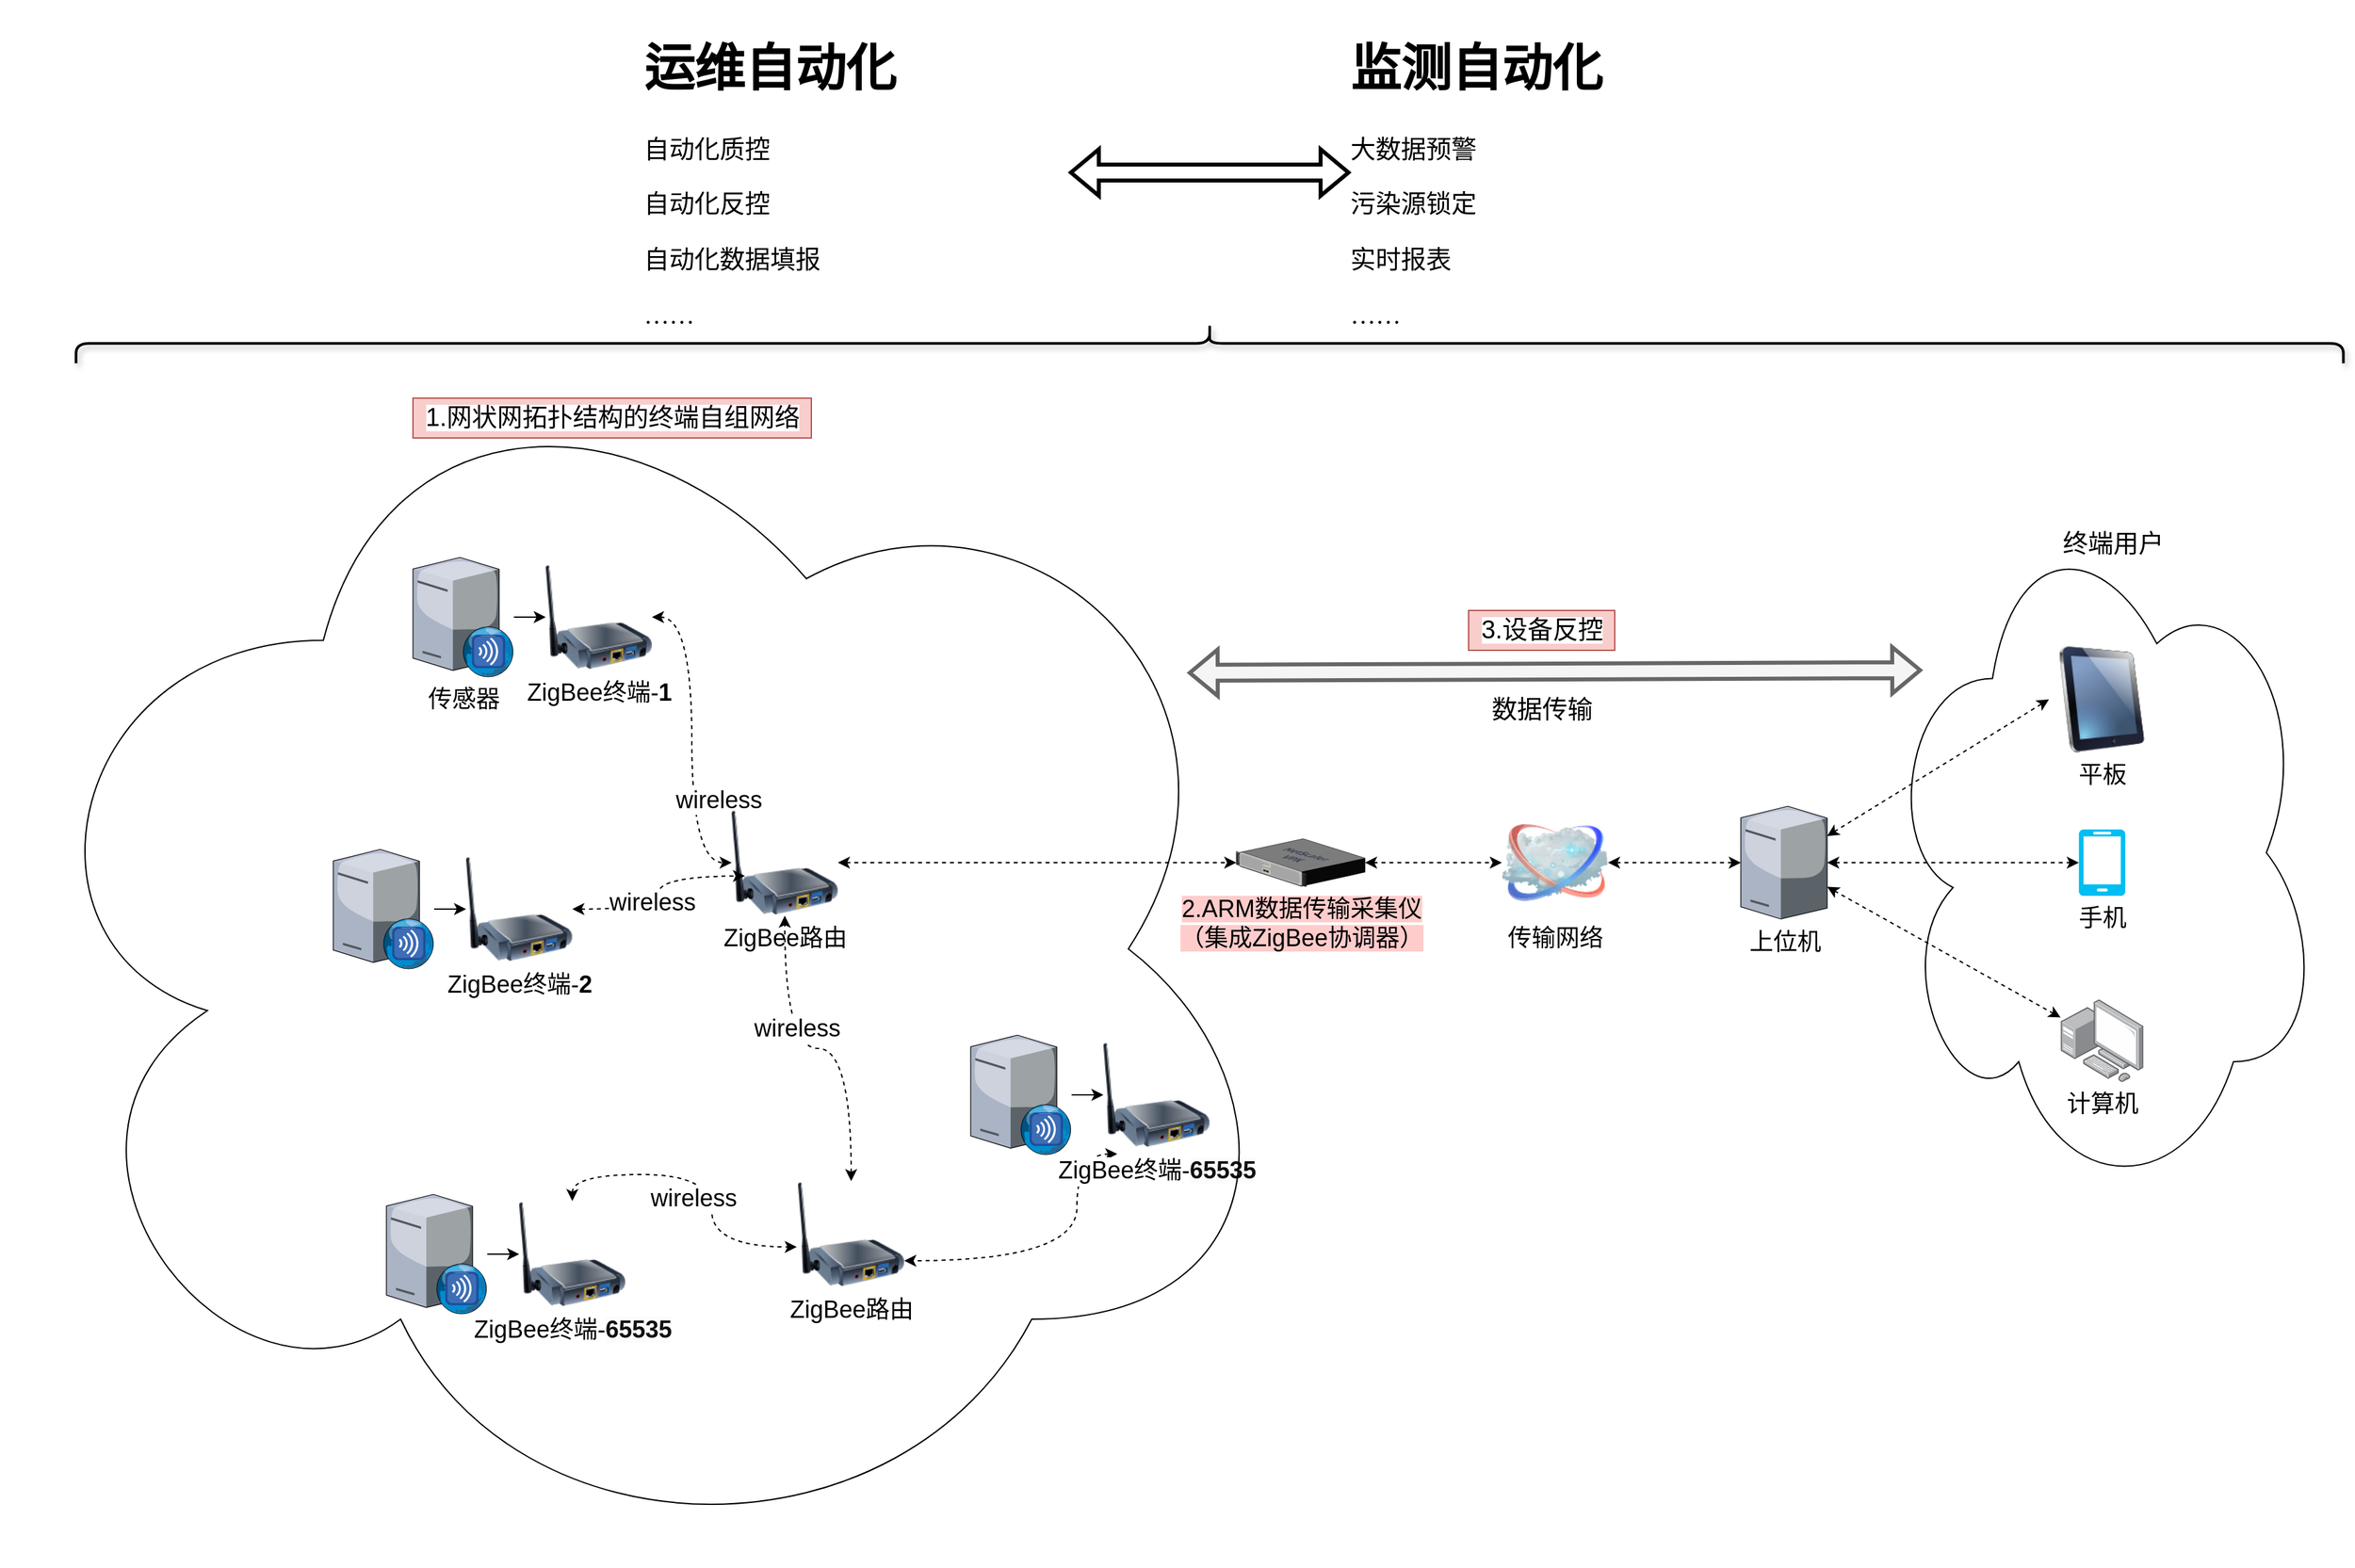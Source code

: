 <mxfile version="15.5.2" type="github">
  <diagram name="Page-1" id="822b0af5-4adb-64df-f703-e8dfc1f81529">
    <mxGraphModel dx="3470" dy="2120" grid="1" gridSize="10" guides="1" tooltips="1" connect="1" arrows="1" fold="1" page="1" pageScale="1" pageWidth="1100" pageHeight="850" background="none" math="0" shadow="0">
      <root>
        <mxCell id="0" />
        <mxCell id="1" parent="0" />
        <mxCell id="RHi5AttprhNM431IDmTa-27" style="rounded=0;orthogonalLoop=1;jettySize=auto;html=1;entryX=0;entryY=0.5;entryDx=0;entryDy=0;dashed=1;fontSize=18;startArrow=classic;startFill=1;" edge="1" parent="1" source="7d933b09d9755ecc-17" target="RHi5AttprhNM431IDmTa-28">
          <mxGeometry relative="1" as="geometry">
            <mxPoint x="1450.0" y="255" as="targetPoint" />
          </mxGeometry>
        </mxCell>
        <mxCell id="RHi5AttprhNM431IDmTa-31" style="edgeStyle=none;rounded=0;orthogonalLoop=1;jettySize=auto;html=1;entryX=0;entryY=0.5;entryDx=0;entryDy=0;entryPerimeter=0;dashed=1;fontSize=18;startArrow=classic;startFill=1;" edge="1" parent="1" source="7d933b09d9755ecc-17" target="RHi5AttprhNM431IDmTa-29">
          <mxGeometry relative="1" as="geometry" />
        </mxCell>
        <mxCell id="RHi5AttprhNM431IDmTa-32" style="edgeStyle=none;rounded=0;orthogonalLoop=1;jettySize=auto;html=1;dashed=1;fontSize=18;startArrow=classic;startFill=1;" edge="1" parent="1" source="7d933b09d9755ecc-17" target="RHi5AttprhNM431IDmTa-30">
          <mxGeometry relative="1" as="geometry" />
        </mxCell>
        <mxCell id="7d933b09d9755ecc-17" value="&lt;font style=&quot;font-size: 18px&quot;&gt;上位机&lt;/font&gt;" style="verticalLabelPosition=bottom;aspect=fixed;html=1;verticalAlign=top;strokeColor=none;shape=mxgraph.citrix.tower_server;rounded=0;shadow=0;comic=0;fontFamily=Verdana;fontSize=18;" parent="1" vertex="1">
          <mxGeometry x="1250" y="217.5" width="65" height="85" as="geometry" />
        </mxCell>
        <mxCell id="RHi5AttprhNM431IDmTa-5" style="edgeStyle=orthogonalEdgeStyle;rounded=0;orthogonalLoop=1;jettySize=auto;html=1;fontSize=18;" edge="1" parent="1" source="RHi5AttprhNM431IDmTa-1" target="RHi5AttprhNM431IDmTa-4">
          <mxGeometry relative="1" as="geometry" />
        </mxCell>
        <mxCell id="RHi5AttprhNM431IDmTa-1" value="传感器" style="verticalLabelPosition=bottom;sketch=0;aspect=fixed;html=1;verticalAlign=top;strokeColor=none;align=center;outlineConnect=0;shape=mxgraph.citrix.xenapp_services;fontSize=18;" vertex="1" parent="1">
          <mxGeometry x="250" y="30" width="76" height="90" as="geometry" />
        </mxCell>
        <mxCell id="RHi5AttprhNM431IDmTa-14" style="edgeStyle=orthogonalEdgeStyle;rounded=0;orthogonalLoop=1;jettySize=auto;html=1;entryX=0;entryY=0.5;entryDx=0;entryDy=0;fontSize=18;curved=1;dashed=1;startArrow=classic;startFill=1;" edge="1" parent="1" source="RHi5AttprhNM431IDmTa-4" target="RHi5AttprhNM431IDmTa-12">
          <mxGeometry relative="1" as="geometry" />
        </mxCell>
        <mxCell id="RHi5AttprhNM431IDmTa-20" value="wireless" style="edgeLabel;html=1;align=center;verticalAlign=middle;resizable=0;points=[];fontSize=18;" vertex="1" connectable="0" parent="RHi5AttprhNM431IDmTa-14">
          <mxGeometry x="0.367" y="20" relative="1" as="geometry">
            <mxPoint as="offset" />
          </mxGeometry>
        </mxCell>
        <mxCell id="RHi5AttprhNM431IDmTa-4" value="&lt;font style=&quot;font-size: 18px&quot;&gt;ZigBee终端-&lt;b style=&quot;font-size: 18px;&quot;&gt;1&lt;/b&gt;&lt;/font&gt;" style="image;html=1;image=img/lib/clip_art/networking/Print_Server_Wireless_128x128.png;fontSize=18;" vertex="1" parent="1">
          <mxGeometry x="350" y="35" width="80" height="80" as="geometry" />
        </mxCell>
        <mxCell id="RHi5AttprhNM431IDmTa-6" style="edgeStyle=orthogonalEdgeStyle;rounded=0;orthogonalLoop=1;jettySize=auto;html=1;fontSize=18;" edge="1" parent="1" source="RHi5AttprhNM431IDmTa-7" target="RHi5AttprhNM431IDmTa-8">
          <mxGeometry relative="1" as="geometry" />
        </mxCell>
        <mxCell id="RHi5AttprhNM431IDmTa-7" value="" style="verticalLabelPosition=bottom;sketch=0;aspect=fixed;html=1;verticalAlign=top;strokeColor=none;align=center;outlineConnect=0;shape=mxgraph.citrix.xenapp_services;fontSize=18;" vertex="1" parent="1">
          <mxGeometry x="190" y="250" width="76" height="90" as="geometry" />
        </mxCell>
        <mxCell id="RHi5AttprhNM431IDmTa-8" value="&lt;font style=&quot;font-size: 18px&quot;&gt;ZigBee终端-&lt;b style=&quot;font-size: 18px;&quot;&gt;2&lt;/b&gt;&lt;/font&gt;" style="image;html=1;image=img/lib/clip_art/networking/Print_Server_Wireless_128x128.png;fontSize=18;" vertex="1" parent="1">
          <mxGeometry x="290" y="255" width="80" height="80" as="geometry" />
        </mxCell>
        <mxCell id="RHi5AttprhNM431IDmTa-9" style="edgeStyle=orthogonalEdgeStyle;rounded=0;orthogonalLoop=1;jettySize=auto;html=1;fontSize=18;" edge="1" parent="1" source="RHi5AttprhNM431IDmTa-10" target="RHi5AttprhNM431IDmTa-11">
          <mxGeometry relative="1" as="geometry" />
        </mxCell>
        <mxCell id="RHi5AttprhNM431IDmTa-10" value="" style="verticalLabelPosition=bottom;sketch=0;aspect=fixed;html=1;verticalAlign=top;strokeColor=none;align=center;outlineConnect=0;shape=mxgraph.citrix.xenapp_services;fontSize=18;" vertex="1" parent="1">
          <mxGeometry x="230" y="510" width="76" height="90" as="geometry" />
        </mxCell>
        <mxCell id="RHi5AttprhNM431IDmTa-11" value="&lt;div style=&quot;text-align: left; font-size: 18px;&quot;&gt;&lt;span style=&quot;font-size: 18px&quot;&gt;ZigBee终端-&lt;font color=&quot;#111111&quot; face=&quot;microsoft yahei, arial, helvetica, sans-serif&quot; style=&quot;font-size: 18px;&quot;&gt;&lt;span style=&quot;background-color: rgb(252, 252, 252); font-size: 18px;&quot;&gt;&lt;b style=&quot;font-size: 18px;&quot;&gt;65535&lt;/b&gt;&lt;/span&gt;&lt;/font&gt;&lt;/span&gt;&lt;/div&gt;" style="image;html=1;image=img/lib/clip_art/networking/Print_Server_Wireless_128x128.png;fontSize=18;" vertex="1" parent="1">
          <mxGeometry x="330" y="515" width="80" height="80" as="geometry" />
        </mxCell>
        <mxCell id="RHi5AttprhNM431IDmTa-19" style="rounded=0;orthogonalLoop=1;jettySize=auto;html=1;dashed=1;fontSize=18;startArrow=classic;startFill=1;" edge="1" parent="1" source="RHi5AttprhNM431IDmTa-12" target="RHi5AttprhNM431IDmTa-18">
          <mxGeometry relative="1" as="geometry" />
        </mxCell>
        <mxCell id="RHi5AttprhNM431IDmTa-12" value="&lt;font style=&quot;font-size: 18px&quot;&gt;ZigBee路由&lt;/font&gt;" style="image;html=1;image=img/lib/clip_art/networking/Print_Server_Wireless_128x128.png;fontSize=18;" vertex="1" parent="1">
          <mxGeometry x="490" y="220" width="80" height="80" as="geometry" />
        </mxCell>
        <mxCell id="RHi5AttprhNM431IDmTa-17" style="edgeStyle=orthogonalEdgeStyle;curved=1;rounded=0;orthogonalLoop=1;jettySize=auto;html=1;exitX=0.5;exitY=0;exitDx=0;exitDy=0;dashed=1;fontSize=18;startArrow=classic;startFill=1;" edge="1" parent="1" source="RHi5AttprhNM431IDmTa-13" target="RHi5AttprhNM431IDmTa-12">
          <mxGeometry relative="1" as="geometry" />
        </mxCell>
        <mxCell id="RHi5AttprhNM431IDmTa-23" value="wireless" style="edgeLabel;html=1;align=center;verticalAlign=middle;resizable=0;points=[];fontSize=18;" vertex="1" connectable="0" parent="RHi5AttprhNM431IDmTa-17">
          <mxGeometry x="0.318" y="-9" relative="1" as="geometry">
            <mxPoint as="offset" />
          </mxGeometry>
        </mxCell>
        <mxCell id="RHi5AttprhNM431IDmTa-13" value="&lt;font style=&quot;font-size: 18px&quot;&gt;ZigBee路由&lt;/font&gt;" style="image;html=1;image=img/lib/clip_art/networking/Print_Server_Wireless_128x128.png;fontSize=18;" vertex="1" parent="1">
          <mxGeometry x="540" y="500" width="80" height="80" as="geometry" />
        </mxCell>
        <mxCell id="RHi5AttprhNM431IDmTa-15" style="edgeStyle=orthogonalEdgeStyle;rounded=0;orthogonalLoop=1;jettySize=auto;html=1;entryX=0;entryY=0.5;entryDx=0;entryDy=0;fontSize=18;curved=1;dashed=1;exitX=1;exitY=0.5;exitDx=0;exitDy=0;startArrow=classic;startFill=1;" edge="1" parent="1" source="RHi5AttprhNM431IDmTa-8">
          <mxGeometry relative="1" as="geometry">
            <mxPoint x="230" y="185" as="sourcePoint" />
            <mxPoint x="500" y="270" as="targetPoint" />
          </mxGeometry>
        </mxCell>
        <mxCell id="RHi5AttprhNM431IDmTa-21" value="wireless" style="edgeLabel;html=1;align=center;verticalAlign=middle;resizable=0;points=[];fontSize=18;" vertex="1" connectable="0" parent="RHi5AttprhNM431IDmTa-15">
          <mxGeometry x="-0.088" y="5" relative="1" as="geometry">
            <mxPoint as="offset" />
          </mxGeometry>
        </mxCell>
        <mxCell id="RHi5AttprhNM431IDmTa-16" style="edgeStyle=orthogonalEdgeStyle;rounded=0;orthogonalLoop=1;jettySize=auto;html=1;fontSize=18;curved=1;dashed=1;exitX=0.5;exitY=0;exitDx=0;exitDy=0;entryX=-0.012;entryY=0.62;entryDx=0;entryDy=0;entryPerimeter=0;startArrow=classic;startFill=1;" edge="1" parent="1" source="RHi5AttprhNM431IDmTa-11" target="RHi5AttprhNM431IDmTa-13">
          <mxGeometry relative="1" as="geometry">
            <mxPoint x="360" y="580" as="sourcePoint" />
            <mxPoint x="640" y="505" as="targetPoint" />
          </mxGeometry>
        </mxCell>
        <mxCell id="RHi5AttprhNM431IDmTa-22" value="wireless" style="edgeLabel;html=1;align=center;verticalAlign=middle;resizable=0;points=[];fontSize=18;" vertex="1" connectable="0" parent="RHi5AttprhNM431IDmTa-16">
          <mxGeometry x="0.175" y="-14" relative="1" as="geometry">
            <mxPoint as="offset" />
          </mxGeometry>
        </mxCell>
        <mxCell id="RHi5AttprhNM431IDmTa-25" style="edgeStyle=orthogonalEdgeStyle;curved=1;rounded=0;orthogonalLoop=1;jettySize=auto;html=1;dashed=1;fontSize=18;startArrow=classic;startFill=1;" edge="1" parent="1" source="RHi5AttprhNM431IDmTa-18" target="RHi5AttprhNM431IDmTa-24">
          <mxGeometry relative="1" as="geometry" />
        </mxCell>
        <mxCell id="RHi5AttprhNM431IDmTa-18" value="&lt;span style=&quot;background-color: rgb(255 , 204 , 204)&quot;&gt;2.ARM数据传输采集仪&lt;br style=&quot;font-size: 18px&quot;&gt;（集成ZigBee协调器）&lt;/span&gt;" style="verticalLabelPosition=bottom;sketch=0;aspect=fixed;html=1;verticalAlign=top;strokeColor=#b85450;align=center;outlineConnect=0;shape=mxgraph.citrix.netscaler_vpx;fontSize=18;fillColor=#f8cecc;" vertex="1" parent="1">
          <mxGeometry x="870" y="242" width="97" height="36" as="geometry" />
        </mxCell>
        <mxCell id="RHi5AttprhNM431IDmTa-26" value="" style="edgeStyle=orthogonalEdgeStyle;curved=1;rounded=0;orthogonalLoop=1;jettySize=auto;html=1;dashed=1;fontSize=18;startArrow=classic;startFill=1;" edge="1" parent="1" source="RHi5AttprhNM431IDmTa-24" target="7d933b09d9755ecc-17">
          <mxGeometry relative="1" as="geometry" />
        </mxCell>
        <mxCell id="RHi5AttprhNM431IDmTa-24" value="传输网络" style="image;html=1;image=img/lib/clip_art/networking/Cloud_128x128.png;fontSize=18;" vertex="1" parent="1">
          <mxGeometry x="1070" y="220" width="80" height="80" as="geometry" />
        </mxCell>
        <mxCell id="RHi5AttprhNM431IDmTa-28" value="平板" style="image;html=1;image=img/lib/clip_art/computers/iPad_128x128.png;fontSize=18;" vertex="1" parent="1">
          <mxGeometry x="1482" y="97" width="80" height="80" as="geometry" />
        </mxCell>
        <mxCell id="RHi5AttprhNM431IDmTa-29" value="手机" style="verticalLabelPosition=bottom;html=1;verticalAlign=top;align=center;strokeColor=none;fillColor=#00BEF2;shape=mxgraph.azure.mobile;pointerEvents=1;fontSize=18;" vertex="1" parent="1">
          <mxGeometry x="1504.5" y="235" width="35" height="50" as="geometry" />
        </mxCell>
        <mxCell id="RHi5AttprhNM431IDmTa-30" value="计算机" style="points=[];aspect=fixed;html=1;align=center;shadow=0;dashed=0;image;image=img/lib/allied_telesis/computer_and_terminals/Personal_Computer_with_Server.svg;fontSize=18;" vertex="1" parent="1">
          <mxGeometry x="1490.8" y="363" width="62.4" height="62.4" as="geometry" />
        </mxCell>
        <mxCell id="RHi5AttprhNM431IDmTa-33" style="edgeStyle=orthogonalEdgeStyle;rounded=0;orthogonalLoop=1;jettySize=auto;html=1;fontSize=18;" edge="1" parent="1" source="RHi5AttprhNM431IDmTa-34" target="RHi5AttprhNM431IDmTa-35">
          <mxGeometry relative="1" as="geometry" />
        </mxCell>
        <mxCell id="RHi5AttprhNM431IDmTa-34" value="" style="verticalLabelPosition=bottom;sketch=0;aspect=fixed;html=1;verticalAlign=top;strokeColor=none;align=center;outlineConnect=0;shape=mxgraph.citrix.xenapp_services;fontSize=18;" vertex="1" parent="1">
          <mxGeometry x="670" y="390" width="76" height="90" as="geometry" />
        </mxCell>
        <mxCell id="RHi5AttprhNM431IDmTa-36" style="edgeStyle=orthogonalEdgeStyle;rounded=0;orthogonalLoop=1;jettySize=auto;html=1;dashed=1;fontSize=18;curved=1;startArrow=classic;startFill=1;exitX=0.13;exitY=1.057;exitDx=0;exitDy=0;exitPerimeter=0;" edge="1" parent="1" source="RHi5AttprhNM431IDmTa-35" target="RHi5AttprhNM431IDmTa-13">
          <mxGeometry relative="1" as="geometry">
            <Array as="points">
              <mxPoint x="750" y="480" />
              <mxPoint x="750" y="560" />
            </Array>
          </mxGeometry>
        </mxCell>
        <mxCell id="RHi5AttprhNM431IDmTa-35" value="&lt;div style=&quot;text-align: left; font-size: 18px;&quot;&gt;&lt;span style=&quot;font-size: 18px&quot;&gt;ZigBee终端-&lt;font color=&quot;#111111&quot; face=&quot;microsoft yahei, arial, helvetica, sans-serif&quot; style=&quot;font-size: 18px;&quot;&gt;&lt;span style=&quot;background-color: rgb(252, 252, 252); font-size: 18px;&quot;&gt;&lt;b style=&quot;font-size: 18px;&quot;&gt;65535&lt;/b&gt;&lt;/span&gt;&lt;/font&gt;&lt;/span&gt;&lt;/div&gt;" style="image;html=1;image=img/lib/clip_art/networking/Print_Server_Wireless_128x128.png;fontSize=18;" vertex="1" parent="1">
          <mxGeometry x="770" y="395" width="80" height="80" as="geometry" />
        </mxCell>
        <mxCell id="RHi5AttprhNM431IDmTa-38" value="" style="ellipse;shape=cloud;whiteSpace=wrap;html=1;fontSize=18;fillColor=none;align=left;" vertex="1" parent="1">
          <mxGeometry x="-60" y="-140" width="970" height="930" as="geometry" />
        </mxCell>
        <mxCell id="RHi5AttprhNM431IDmTa-39" value="&lt;span style=&quot;background-color: rgb(255 , 255 , 255)&quot;&gt;&lt;font style=&quot;font-size: 19px&quot;&gt;1.网状网拓扑结构的终端自组网络&lt;/font&gt;&lt;/span&gt;" style="text;html=1;align=center;verticalAlign=middle;resizable=0;points=[];autosize=1;fontSize=18;fillColor=#f8cecc;strokeColor=#b85450;" vertex="1" parent="1">
          <mxGeometry x="250" y="-90" width="300" height="30" as="geometry" />
        </mxCell>
        <mxCell id="RHi5AttprhNM431IDmTa-40" value="" style="ellipse;shape=cloud;whiteSpace=wrap;html=1;fontSize=18;fillColor=none;align=left;" vertex="1" parent="1">
          <mxGeometry x="1357" y="-10" width="330" height="525" as="geometry" />
        </mxCell>
        <mxCell id="RHi5AttprhNM431IDmTa-41" value="&lt;span style=&quot;background-color: rgb(255 , 255 , 255)&quot;&gt;&lt;font style=&quot;font-size: 19px&quot;&gt;终端用户&lt;/font&gt;&lt;/span&gt;" style="text;html=1;align=center;verticalAlign=middle;resizable=0;points=[];autosize=1;fontSize=18;fontColor=#000000;" vertex="1" parent="1">
          <mxGeometry x="1485" y="5" width="90" height="30" as="geometry" />
        </mxCell>
        <mxCell id="RHi5AttprhNM431IDmTa-42" value="" style="endArrow=classic;startArrow=classic;html=1;rounded=0;fontSize=19;fontColor=#000000;curved=1;strokeWidth=3;shape=flexArrow;strokeColor=#666666;fillColor=#f5f5f5;" edge="1" parent="1">
          <mxGeometry width="50" height="50" relative="1" as="geometry">
            <mxPoint x="833.5" y="117" as="sourcePoint" />
            <mxPoint x="1386.5" y="115" as="targetPoint" />
          </mxGeometry>
        </mxCell>
        <mxCell id="RHi5AttprhNM431IDmTa-43" value="&lt;span style=&quot;background-color: rgb(255 , 255 , 255)&quot;&gt;&lt;font style=&quot;font-size: 19px&quot; color=&quot;#000000&quot;&gt;数据传输&lt;/font&gt;&lt;/span&gt;" style="text;html=1;align=center;verticalAlign=middle;resizable=0;points=[];autosize=1;fontSize=18;fontColor=#3399FF;" vertex="1" parent="1">
          <mxGeometry x="1055" y="130" width="90" height="30" as="geometry" />
        </mxCell>
        <mxCell id="RHi5AttprhNM431IDmTa-44" value="&lt;span style=&quot;background-color: rgb(255 , 255 , 255)&quot;&gt;&lt;font style=&quot;font-size: 19px&quot; color=&quot;#000000&quot;&gt;3.设备反控&lt;/font&gt;&lt;/span&gt;" style="text;html=1;align=center;verticalAlign=middle;resizable=0;points=[];autosize=1;fontSize=18;fillColor=#f8cecc;strokeColor=#b85450;" vertex="1" parent="1">
          <mxGeometry x="1045" y="70" width="110" height="30" as="geometry" />
        </mxCell>
        <mxCell id="RHi5AttprhNM431IDmTa-46" value="" style="shape=curlyBracket;whiteSpace=wrap;html=1;rounded=1;flipH=1;labelBackgroundColor=#FFCCCC;fontSize=19;fontColor=#000000;fillColor=#FFE599;align=left;rotation=-90;strokeWidth=2;sketch=0;shadow=1;size=0.5;" vertex="1" parent="1">
          <mxGeometry x="835" y="-985" width="30" height="1707.5" as="geometry" />
        </mxCell>
        <mxCell id="RHi5AttprhNM431IDmTa-54" style="edgeStyle=orthogonalEdgeStyle;shape=flexArrow;curved=1;rounded=0;orthogonalLoop=1;jettySize=auto;html=1;fontFamily=Times New Roman;fontSize=19;fontColor=#000000;startArrow=classic;startFill=1;strokeWidth=3;" edge="1" parent="1" source="RHi5AttprhNM431IDmTa-52" target="RHi5AttprhNM431IDmTa-53">
          <mxGeometry relative="1" as="geometry" />
        </mxCell>
        <mxCell id="RHi5AttprhNM431IDmTa-52" value="&lt;h1&gt;运维自动化&lt;/h1&gt;&lt;p&gt;自动化质控&lt;/p&gt;&lt;p&gt;自动化反控&lt;/p&gt;&lt;p&gt;自动化数据填报&lt;/p&gt;&lt;p&gt;……&lt;/p&gt;" style="text;html=1;spacing=0;spacingTop=0;whiteSpace=wrap;overflow=hidden;rounded=0;labelBackgroundColor=none;fontSize=19;align=left;fontFamily=Times New Roman;verticalAlign=top;strokeWidth=1;" vertex="1" parent="1">
          <mxGeometry x="424" y="-390" width="320" height="260" as="geometry" />
        </mxCell>
        <mxCell id="RHi5AttprhNM431IDmTa-53" value="&lt;h1&gt;监测自动化&lt;/h1&gt;&lt;p&gt;大数据预警&lt;/p&gt;&lt;p&gt;污染源锁定&lt;/p&gt;&lt;p&gt;实时报表&lt;/p&gt;&lt;p&gt;……&lt;/p&gt;" style="text;html=1;spacing=0;spacingTop=0;whiteSpace=wrap;overflow=hidden;rounded=0;labelBackgroundColor=none;fontSize=19;align=left;fontFamily=Times New Roman;verticalAlign=top;strokeWidth=1;" vertex="1" parent="1">
          <mxGeometry x="956" y="-390" width="320" height="260" as="geometry" />
        </mxCell>
      </root>
    </mxGraphModel>
  </diagram>
</mxfile>
